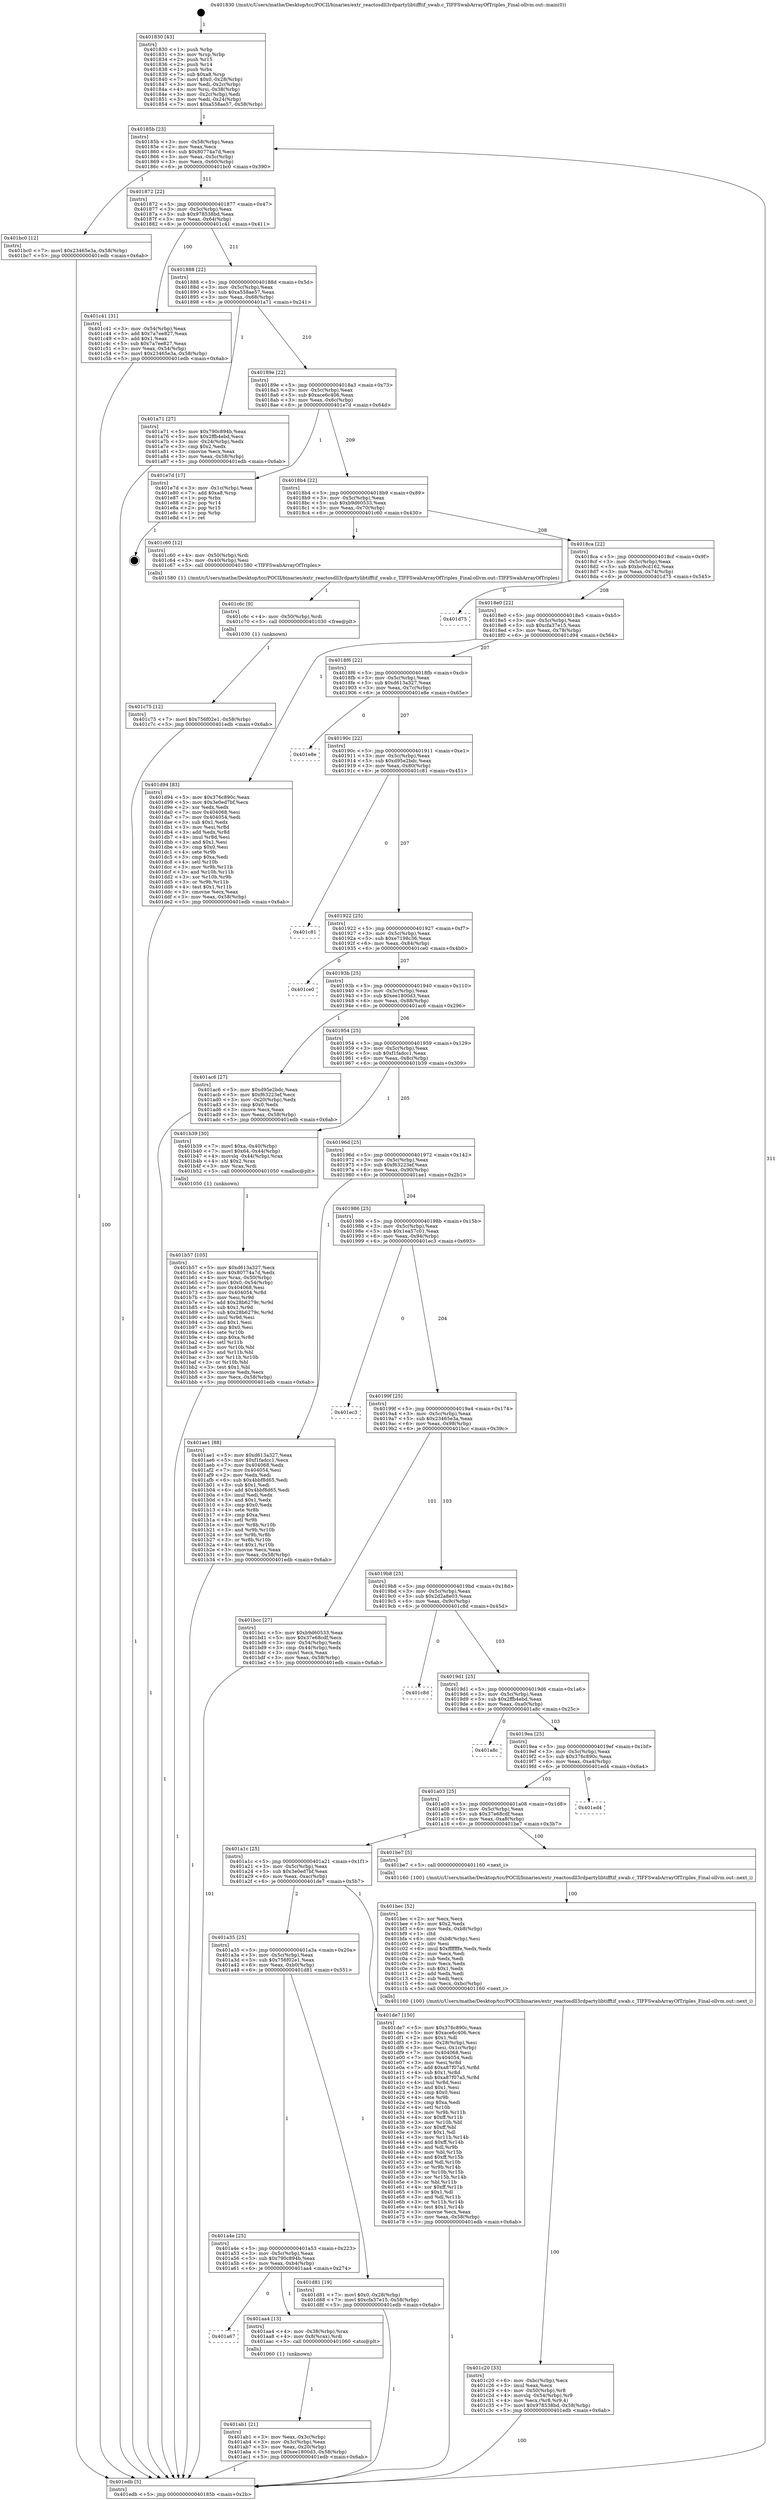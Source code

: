 digraph "0x401830" {
  label = "0x401830 (/mnt/c/Users/mathe/Desktop/tcc/POCII/binaries/extr_reactosdll3rdpartylibtifftif_swab.c_TIFFSwabArrayOfTriples_Final-ollvm.out::main(0))"
  labelloc = "t"
  node[shape=record]

  Entry [label="",width=0.3,height=0.3,shape=circle,fillcolor=black,style=filled]
  "0x40185b" [label="{
     0x40185b [23]\l
     | [instrs]\l
     &nbsp;&nbsp;0x40185b \<+3\>: mov -0x58(%rbp),%eax\l
     &nbsp;&nbsp;0x40185e \<+2\>: mov %eax,%ecx\l
     &nbsp;&nbsp;0x401860 \<+6\>: sub $0x80774a7d,%ecx\l
     &nbsp;&nbsp;0x401866 \<+3\>: mov %eax,-0x5c(%rbp)\l
     &nbsp;&nbsp;0x401869 \<+3\>: mov %ecx,-0x60(%rbp)\l
     &nbsp;&nbsp;0x40186c \<+6\>: je 0000000000401bc0 \<main+0x390\>\l
  }"]
  "0x401bc0" [label="{
     0x401bc0 [12]\l
     | [instrs]\l
     &nbsp;&nbsp;0x401bc0 \<+7\>: movl $0x23465e3a,-0x58(%rbp)\l
     &nbsp;&nbsp;0x401bc7 \<+5\>: jmp 0000000000401edb \<main+0x6ab\>\l
  }"]
  "0x401872" [label="{
     0x401872 [22]\l
     | [instrs]\l
     &nbsp;&nbsp;0x401872 \<+5\>: jmp 0000000000401877 \<main+0x47\>\l
     &nbsp;&nbsp;0x401877 \<+3\>: mov -0x5c(%rbp),%eax\l
     &nbsp;&nbsp;0x40187a \<+5\>: sub $0x978538bd,%eax\l
     &nbsp;&nbsp;0x40187f \<+3\>: mov %eax,-0x64(%rbp)\l
     &nbsp;&nbsp;0x401882 \<+6\>: je 0000000000401c41 \<main+0x411\>\l
  }"]
  Exit [label="",width=0.3,height=0.3,shape=circle,fillcolor=black,style=filled,peripheries=2]
  "0x401c41" [label="{
     0x401c41 [31]\l
     | [instrs]\l
     &nbsp;&nbsp;0x401c41 \<+3\>: mov -0x54(%rbp),%eax\l
     &nbsp;&nbsp;0x401c44 \<+5\>: add $0x7a7ee827,%eax\l
     &nbsp;&nbsp;0x401c49 \<+3\>: add $0x1,%eax\l
     &nbsp;&nbsp;0x401c4c \<+5\>: sub $0x7a7ee827,%eax\l
     &nbsp;&nbsp;0x401c51 \<+3\>: mov %eax,-0x54(%rbp)\l
     &nbsp;&nbsp;0x401c54 \<+7\>: movl $0x23465e3a,-0x58(%rbp)\l
     &nbsp;&nbsp;0x401c5b \<+5\>: jmp 0000000000401edb \<main+0x6ab\>\l
  }"]
  "0x401888" [label="{
     0x401888 [22]\l
     | [instrs]\l
     &nbsp;&nbsp;0x401888 \<+5\>: jmp 000000000040188d \<main+0x5d\>\l
     &nbsp;&nbsp;0x40188d \<+3\>: mov -0x5c(%rbp),%eax\l
     &nbsp;&nbsp;0x401890 \<+5\>: sub $0xa558ae57,%eax\l
     &nbsp;&nbsp;0x401895 \<+3\>: mov %eax,-0x68(%rbp)\l
     &nbsp;&nbsp;0x401898 \<+6\>: je 0000000000401a71 \<main+0x241\>\l
  }"]
  "0x401c75" [label="{
     0x401c75 [12]\l
     | [instrs]\l
     &nbsp;&nbsp;0x401c75 \<+7\>: movl $0x756f02e1,-0x58(%rbp)\l
     &nbsp;&nbsp;0x401c7c \<+5\>: jmp 0000000000401edb \<main+0x6ab\>\l
  }"]
  "0x401a71" [label="{
     0x401a71 [27]\l
     | [instrs]\l
     &nbsp;&nbsp;0x401a71 \<+5\>: mov $0x790c894b,%eax\l
     &nbsp;&nbsp;0x401a76 \<+5\>: mov $0x2ffb4ebd,%ecx\l
     &nbsp;&nbsp;0x401a7b \<+3\>: mov -0x24(%rbp),%edx\l
     &nbsp;&nbsp;0x401a7e \<+3\>: cmp $0x2,%edx\l
     &nbsp;&nbsp;0x401a81 \<+3\>: cmovne %ecx,%eax\l
     &nbsp;&nbsp;0x401a84 \<+3\>: mov %eax,-0x58(%rbp)\l
     &nbsp;&nbsp;0x401a87 \<+5\>: jmp 0000000000401edb \<main+0x6ab\>\l
  }"]
  "0x40189e" [label="{
     0x40189e [22]\l
     | [instrs]\l
     &nbsp;&nbsp;0x40189e \<+5\>: jmp 00000000004018a3 \<main+0x73\>\l
     &nbsp;&nbsp;0x4018a3 \<+3\>: mov -0x5c(%rbp),%eax\l
     &nbsp;&nbsp;0x4018a6 \<+5\>: sub $0xace6c406,%eax\l
     &nbsp;&nbsp;0x4018ab \<+3\>: mov %eax,-0x6c(%rbp)\l
     &nbsp;&nbsp;0x4018ae \<+6\>: je 0000000000401e7d \<main+0x64d\>\l
  }"]
  "0x401edb" [label="{
     0x401edb [5]\l
     | [instrs]\l
     &nbsp;&nbsp;0x401edb \<+5\>: jmp 000000000040185b \<main+0x2b\>\l
  }"]
  "0x401830" [label="{
     0x401830 [43]\l
     | [instrs]\l
     &nbsp;&nbsp;0x401830 \<+1\>: push %rbp\l
     &nbsp;&nbsp;0x401831 \<+3\>: mov %rsp,%rbp\l
     &nbsp;&nbsp;0x401834 \<+2\>: push %r15\l
     &nbsp;&nbsp;0x401836 \<+2\>: push %r14\l
     &nbsp;&nbsp;0x401838 \<+1\>: push %rbx\l
     &nbsp;&nbsp;0x401839 \<+7\>: sub $0xa8,%rsp\l
     &nbsp;&nbsp;0x401840 \<+7\>: movl $0x0,-0x28(%rbp)\l
     &nbsp;&nbsp;0x401847 \<+3\>: mov %edi,-0x2c(%rbp)\l
     &nbsp;&nbsp;0x40184a \<+4\>: mov %rsi,-0x38(%rbp)\l
     &nbsp;&nbsp;0x40184e \<+3\>: mov -0x2c(%rbp),%edi\l
     &nbsp;&nbsp;0x401851 \<+3\>: mov %edi,-0x24(%rbp)\l
     &nbsp;&nbsp;0x401854 \<+7\>: movl $0xa558ae57,-0x58(%rbp)\l
  }"]
  "0x401c6c" [label="{
     0x401c6c [9]\l
     | [instrs]\l
     &nbsp;&nbsp;0x401c6c \<+4\>: mov -0x50(%rbp),%rdi\l
     &nbsp;&nbsp;0x401c70 \<+5\>: call 0000000000401030 \<free@plt\>\l
     | [calls]\l
     &nbsp;&nbsp;0x401030 \{1\} (unknown)\l
  }"]
  "0x401e7d" [label="{
     0x401e7d [17]\l
     | [instrs]\l
     &nbsp;&nbsp;0x401e7d \<+3\>: mov -0x1c(%rbp),%eax\l
     &nbsp;&nbsp;0x401e80 \<+7\>: add $0xa8,%rsp\l
     &nbsp;&nbsp;0x401e87 \<+1\>: pop %rbx\l
     &nbsp;&nbsp;0x401e88 \<+2\>: pop %r14\l
     &nbsp;&nbsp;0x401e8a \<+2\>: pop %r15\l
     &nbsp;&nbsp;0x401e8c \<+1\>: pop %rbp\l
     &nbsp;&nbsp;0x401e8d \<+1\>: ret\l
  }"]
  "0x4018b4" [label="{
     0x4018b4 [22]\l
     | [instrs]\l
     &nbsp;&nbsp;0x4018b4 \<+5\>: jmp 00000000004018b9 \<main+0x89\>\l
     &nbsp;&nbsp;0x4018b9 \<+3\>: mov -0x5c(%rbp),%eax\l
     &nbsp;&nbsp;0x4018bc \<+5\>: sub $0xb9d60533,%eax\l
     &nbsp;&nbsp;0x4018c1 \<+3\>: mov %eax,-0x70(%rbp)\l
     &nbsp;&nbsp;0x4018c4 \<+6\>: je 0000000000401c60 \<main+0x430\>\l
  }"]
  "0x401c20" [label="{
     0x401c20 [33]\l
     | [instrs]\l
     &nbsp;&nbsp;0x401c20 \<+6\>: mov -0xbc(%rbp),%ecx\l
     &nbsp;&nbsp;0x401c26 \<+3\>: imul %eax,%ecx\l
     &nbsp;&nbsp;0x401c29 \<+4\>: mov -0x50(%rbp),%r8\l
     &nbsp;&nbsp;0x401c2d \<+4\>: movslq -0x54(%rbp),%r9\l
     &nbsp;&nbsp;0x401c31 \<+4\>: mov %ecx,(%r8,%r9,4)\l
     &nbsp;&nbsp;0x401c35 \<+7\>: movl $0x978538bd,-0x58(%rbp)\l
     &nbsp;&nbsp;0x401c3c \<+5\>: jmp 0000000000401edb \<main+0x6ab\>\l
  }"]
  "0x401c60" [label="{
     0x401c60 [12]\l
     | [instrs]\l
     &nbsp;&nbsp;0x401c60 \<+4\>: mov -0x50(%rbp),%rdi\l
     &nbsp;&nbsp;0x401c64 \<+3\>: mov -0x40(%rbp),%esi\l
     &nbsp;&nbsp;0x401c67 \<+5\>: call 0000000000401580 \<TIFFSwabArrayOfTriples\>\l
     | [calls]\l
     &nbsp;&nbsp;0x401580 \{1\} (/mnt/c/Users/mathe/Desktop/tcc/POCII/binaries/extr_reactosdll3rdpartylibtifftif_swab.c_TIFFSwabArrayOfTriples_Final-ollvm.out::TIFFSwabArrayOfTriples)\l
  }"]
  "0x4018ca" [label="{
     0x4018ca [22]\l
     | [instrs]\l
     &nbsp;&nbsp;0x4018ca \<+5\>: jmp 00000000004018cf \<main+0x9f\>\l
     &nbsp;&nbsp;0x4018cf \<+3\>: mov -0x5c(%rbp),%eax\l
     &nbsp;&nbsp;0x4018d2 \<+5\>: sub $0xbc9cd162,%eax\l
     &nbsp;&nbsp;0x4018d7 \<+3\>: mov %eax,-0x74(%rbp)\l
     &nbsp;&nbsp;0x4018da \<+6\>: je 0000000000401d75 \<main+0x545\>\l
  }"]
  "0x401bec" [label="{
     0x401bec [52]\l
     | [instrs]\l
     &nbsp;&nbsp;0x401bec \<+2\>: xor %ecx,%ecx\l
     &nbsp;&nbsp;0x401bee \<+5\>: mov $0x2,%edx\l
     &nbsp;&nbsp;0x401bf3 \<+6\>: mov %edx,-0xb8(%rbp)\l
     &nbsp;&nbsp;0x401bf9 \<+1\>: cltd\l
     &nbsp;&nbsp;0x401bfa \<+6\>: mov -0xb8(%rbp),%esi\l
     &nbsp;&nbsp;0x401c00 \<+2\>: idiv %esi\l
     &nbsp;&nbsp;0x401c02 \<+6\>: imul $0xfffffffe,%edx,%edx\l
     &nbsp;&nbsp;0x401c08 \<+2\>: mov %ecx,%edi\l
     &nbsp;&nbsp;0x401c0a \<+2\>: sub %edx,%edi\l
     &nbsp;&nbsp;0x401c0c \<+2\>: mov %ecx,%edx\l
     &nbsp;&nbsp;0x401c0e \<+3\>: sub $0x1,%edx\l
     &nbsp;&nbsp;0x401c11 \<+2\>: add %edx,%edi\l
     &nbsp;&nbsp;0x401c13 \<+2\>: sub %edi,%ecx\l
     &nbsp;&nbsp;0x401c15 \<+6\>: mov %ecx,-0xbc(%rbp)\l
     &nbsp;&nbsp;0x401c1b \<+5\>: call 0000000000401160 \<next_i\>\l
     | [calls]\l
     &nbsp;&nbsp;0x401160 \{100\} (/mnt/c/Users/mathe/Desktop/tcc/POCII/binaries/extr_reactosdll3rdpartylibtifftif_swab.c_TIFFSwabArrayOfTriples_Final-ollvm.out::next_i)\l
  }"]
  "0x401d75" [label="{
     0x401d75\l
  }", style=dashed]
  "0x4018e0" [label="{
     0x4018e0 [22]\l
     | [instrs]\l
     &nbsp;&nbsp;0x4018e0 \<+5\>: jmp 00000000004018e5 \<main+0xb5\>\l
     &nbsp;&nbsp;0x4018e5 \<+3\>: mov -0x5c(%rbp),%eax\l
     &nbsp;&nbsp;0x4018e8 \<+5\>: sub $0xcfa37e15,%eax\l
     &nbsp;&nbsp;0x4018ed \<+3\>: mov %eax,-0x78(%rbp)\l
     &nbsp;&nbsp;0x4018f0 \<+6\>: je 0000000000401d94 \<main+0x564\>\l
  }"]
  "0x401b57" [label="{
     0x401b57 [105]\l
     | [instrs]\l
     &nbsp;&nbsp;0x401b57 \<+5\>: mov $0xd613a327,%ecx\l
     &nbsp;&nbsp;0x401b5c \<+5\>: mov $0x80774a7d,%edx\l
     &nbsp;&nbsp;0x401b61 \<+4\>: mov %rax,-0x50(%rbp)\l
     &nbsp;&nbsp;0x401b65 \<+7\>: movl $0x0,-0x54(%rbp)\l
     &nbsp;&nbsp;0x401b6c \<+7\>: mov 0x404068,%esi\l
     &nbsp;&nbsp;0x401b73 \<+8\>: mov 0x404054,%r8d\l
     &nbsp;&nbsp;0x401b7b \<+3\>: mov %esi,%r9d\l
     &nbsp;&nbsp;0x401b7e \<+7\>: add $0x28b6279c,%r9d\l
     &nbsp;&nbsp;0x401b85 \<+4\>: sub $0x1,%r9d\l
     &nbsp;&nbsp;0x401b89 \<+7\>: sub $0x28b6279c,%r9d\l
     &nbsp;&nbsp;0x401b90 \<+4\>: imul %r9d,%esi\l
     &nbsp;&nbsp;0x401b94 \<+3\>: and $0x1,%esi\l
     &nbsp;&nbsp;0x401b97 \<+3\>: cmp $0x0,%esi\l
     &nbsp;&nbsp;0x401b9a \<+4\>: sete %r10b\l
     &nbsp;&nbsp;0x401b9e \<+4\>: cmp $0xa,%r8d\l
     &nbsp;&nbsp;0x401ba2 \<+4\>: setl %r11b\l
     &nbsp;&nbsp;0x401ba6 \<+3\>: mov %r10b,%bl\l
     &nbsp;&nbsp;0x401ba9 \<+3\>: and %r11b,%bl\l
     &nbsp;&nbsp;0x401bac \<+3\>: xor %r11b,%r10b\l
     &nbsp;&nbsp;0x401baf \<+3\>: or %r10b,%bl\l
     &nbsp;&nbsp;0x401bb2 \<+3\>: test $0x1,%bl\l
     &nbsp;&nbsp;0x401bb5 \<+3\>: cmovne %edx,%ecx\l
     &nbsp;&nbsp;0x401bb8 \<+3\>: mov %ecx,-0x58(%rbp)\l
     &nbsp;&nbsp;0x401bbb \<+5\>: jmp 0000000000401edb \<main+0x6ab\>\l
  }"]
  "0x401d94" [label="{
     0x401d94 [83]\l
     | [instrs]\l
     &nbsp;&nbsp;0x401d94 \<+5\>: mov $0x376c890c,%eax\l
     &nbsp;&nbsp;0x401d99 \<+5\>: mov $0x3e0ed7bf,%ecx\l
     &nbsp;&nbsp;0x401d9e \<+2\>: xor %edx,%edx\l
     &nbsp;&nbsp;0x401da0 \<+7\>: mov 0x404068,%esi\l
     &nbsp;&nbsp;0x401da7 \<+7\>: mov 0x404054,%edi\l
     &nbsp;&nbsp;0x401dae \<+3\>: sub $0x1,%edx\l
     &nbsp;&nbsp;0x401db1 \<+3\>: mov %esi,%r8d\l
     &nbsp;&nbsp;0x401db4 \<+3\>: add %edx,%r8d\l
     &nbsp;&nbsp;0x401db7 \<+4\>: imul %r8d,%esi\l
     &nbsp;&nbsp;0x401dbb \<+3\>: and $0x1,%esi\l
     &nbsp;&nbsp;0x401dbe \<+3\>: cmp $0x0,%esi\l
     &nbsp;&nbsp;0x401dc1 \<+4\>: sete %r9b\l
     &nbsp;&nbsp;0x401dc5 \<+3\>: cmp $0xa,%edi\l
     &nbsp;&nbsp;0x401dc8 \<+4\>: setl %r10b\l
     &nbsp;&nbsp;0x401dcc \<+3\>: mov %r9b,%r11b\l
     &nbsp;&nbsp;0x401dcf \<+3\>: and %r10b,%r11b\l
     &nbsp;&nbsp;0x401dd2 \<+3\>: xor %r10b,%r9b\l
     &nbsp;&nbsp;0x401dd5 \<+3\>: or %r9b,%r11b\l
     &nbsp;&nbsp;0x401dd8 \<+4\>: test $0x1,%r11b\l
     &nbsp;&nbsp;0x401ddc \<+3\>: cmovne %ecx,%eax\l
     &nbsp;&nbsp;0x401ddf \<+3\>: mov %eax,-0x58(%rbp)\l
     &nbsp;&nbsp;0x401de2 \<+5\>: jmp 0000000000401edb \<main+0x6ab\>\l
  }"]
  "0x4018f6" [label="{
     0x4018f6 [22]\l
     | [instrs]\l
     &nbsp;&nbsp;0x4018f6 \<+5\>: jmp 00000000004018fb \<main+0xcb\>\l
     &nbsp;&nbsp;0x4018fb \<+3\>: mov -0x5c(%rbp),%eax\l
     &nbsp;&nbsp;0x4018fe \<+5\>: sub $0xd613a327,%eax\l
     &nbsp;&nbsp;0x401903 \<+3\>: mov %eax,-0x7c(%rbp)\l
     &nbsp;&nbsp;0x401906 \<+6\>: je 0000000000401e8e \<main+0x65e\>\l
  }"]
  "0x401ab1" [label="{
     0x401ab1 [21]\l
     | [instrs]\l
     &nbsp;&nbsp;0x401ab1 \<+3\>: mov %eax,-0x3c(%rbp)\l
     &nbsp;&nbsp;0x401ab4 \<+3\>: mov -0x3c(%rbp),%eax\l
     &nbsp;&nbsp;0x401ab7 \<+3\>: mov %eax,-0x20(%rbp)\l
     &nbsp;&nbsp;0x401aba \<+7\>: movl $0xee1800d3,-0x58(%rbp)\l
     &nbsp;&nbsp;0x401ac1 \<+5\>: jmp 0000000000401edb \<main+0x6ab\>\l
  }"]
  "0x401e8e" [label="{
     0x401e8e\l
  }", style=dashed]
  "0x40190c" [label="{
     0x40190c [22]\l
     | [instrs]\l
     &nbsp;&nbsp;0x40190c \<+5\>: jmp 0000000000401911 \<main+0xe1\>\l
     &nbsp;&nbsp;0x401911 \<+3\>: mov -0x5c(%rbp),%eax\l
     &nbsp;&nbsp;0x401914 \<+5\>: sub $0xd95e2bdc,%eax\l
     &nbsp;&nbsp;0x401919 \<+3\>: mov %eax,-0x80(%rbp)\l
     &nbsp;&nbsp;0x40191c \<+6\>: je 0000000000401c81 \<main+0x451\>\l
  }"]
  "0x401a67" [label="{
     0x401a67\l
  }", style=dashed]
  "0x401c81" [label="{
     0x401c81\l
  }", style=dashed]
  "0x401922" [label="{
     0x401922 [25]\l
     | [instrs]\l
     &nbsp;&nbsp;0x401922 \<+5\>: jmp 0000000000401927 \<main+0xf7\>\l
     &nbsp;&nbsp;0x401927 \<+3\>: mov -0x5c(%rbp),%eax\l
     &nbsp;&nbsp;0x40192a \<+5\>: sub $0xe7198c36,%eax\l
     &nbsp;&nbsp;0x40192f \<+6\>: mov %eax,-0x84(%rbp)\l
     &nbsp;&nbsp;0x401935 \<+6\>: je 0000000000401ce0 \<main+0x4b0\>\l
  }"]
  "0x401aa4" [label="{
     0x401aa4 [13]\l
     | [instrs]\l
     &nbsp;&nbsp;0x401aa4 \<+4\>: mov -0x38(%rbp),%rax\l
     &nbsp;&nbsp;0x401aa8 \<+4\>: mov 0x8(%rax),%rdi\l
     &nbsp;&nbsp;0x401aac \<+5\>: call 0000000000401060 \<atoi@plt\>\l
     | [calls]\l
     &nbsp;&nbsp;0x401060 \{1\} (unknown)\l
  }"]
  "0x401ce0" [label="{
     0x401ce0\l
  }", style=dashed]
  "0x40193b" [label="{
     0x40193b [25]\l
     | [instrs]\l
     &nbsp;&nbsp;0x40193b \<+5\>: jmp 0000000000401940 \<main+0x110\>\l
     &nbsp;&nbsp;0x401940 \<+3\>: mov -0x5c(%rbp),%eax\l
     &nbsp;&nbsp;0x401943 \<+5\>: sub $0xee1800d3,%eax\l
     &nbsp;&nbsp;0x401948 \<+6\>: mov %eax,-0x88(%rbp)\l
     &nbsp;&nbsp;0x40194e \<+6\>: je 0000000000401ac6 \<main+0x296\>\l
  }"]
  "0x401a4e" [label="{
     0x401a4e [25]\l
     | [instrs]\l
     &nbsp;&nbsp;0x401a4e \<+5\>: jmp 0000000000401a53 \<main+0x223\>\l
     &nbsp;&nbsp;0x401a53 \<+3\>: mov -0x5c(%rbp),%eax\l
     &nbsp;&nbsp;0x401a56 \<+5\>: sub $0x790c894b,%eax\l
     &nbsp;&nbsp;0x401a5b \<+6\>: mov %eax,-0xb4(%rbp)\l
     &nbsp;&nbsp;0x401a61 \<+6\>: je 0000000000401aa4 \<main+0x274\>\l
  }"]
  "0x401ac6" [label="{
     0x401ac6 [27]\l
     | [instrs]\l
     &nbsp;&nbsp;0x401ac6 \<+5\>: mov $0xd95e2bdc,%eax\l
     &nbsp;&nbsp;0x401acb \<+5\>: mov $0xf63223ef,%ecx\l
     &nbsp;&nbsp;0x401ad0 \<+3\>: mov -0x20(%rbp),%edx\l
     &nbsp;&nbsp;0x401ad3 \<+3\>: cmp $0x0,%edx\l
     &nbsp;&nbsp;0x401ad6 \<+3\>: cmove %ecx,%eax\l
     &nbsp;&nbsp;0x401ad9 \<+3\>: mov %eax,-0x58(%rbp)\l
     &nbsp;&nbsp;0x401adc \<+5\>: jmp 0000000000401edb \<main+0x6ab\>\l
  }"]
  "0x401954" [label="{
     0x401954 [25]\l
     | [instrs]\l
     &nbsp;&nbsp;0x401954 \<+5\>: jmp 0000000000401959 \<main+0x129\>\l
     &nbsp;&nbsp;0x401959 \<+3\>: mov -0x5c(%rbp),%eax\l
     &nbsp;&nbsp;0x40195c \<+5\>: sub $0xf1fadcc1,%eax\l
     &nbsp;&nbsp;0x401961 \<+6\>: mov %eax,-0x8c(%rbp)\l
     &nbsp;&nbsp;0x401967 \<+6\>: je 0000000000401b39 \<main+0x309\>\l
  }"]
  "0x401d81" [label="{
     0x401d81 [19]\l
     | [instrs]\l
     &nbsp;&nbsp;0x401d81 \<+7\>: movl $0x0,-0x28(%rbp)\l
     &nbsp;&nbsp;0x401d88 \<+7\>: movl $0xcfa37e15,-0x58(%rbp)\l
     &nbsp;&nbsp;0x401d8f \<+5\>: jmp 0000000000401edb \<main+0x6ab\>\l
  }"]
  "0x401b39" [label="{
     0x401b39 [30]\l
     | [instrs]\l
     &nbsp;&nbsp;0x401b39 \<+7\>: movl $0xa,-0x40(%rbp)\l
     &nbsp;&nbsp;0x401b40 \<+7\>: movl $0x64,-0x44(%rbp)\l
     &nbsp;&nbsp;0x401b47 \<+4\>: movslq -0x44(%rbp),%rax\l
     &nbsp;&nbsp;0x401b4b \<+4\>: shl $0x2,%rax\l
     &nbsp;&nbsp;0x401b4f \<+3\>: mov %rax,%rdi\l
     &nbsp;&nbsp;0x401b52 \<+5\>: call 0000000000401050 \<malloc@plt\>\l
     | [calls]\l
     &nbsp;&nbsp;0x401050 \{1\} (unknown)\l
  }"]
  "0x40196d" [label="{
     0x40196d [25]\l
     | [instrs]\l
     &nbsp;&nbsp;0x40196d \<+5\>: jmp 0000000000401972 \<main+0x142\>\l
     &nbsp;&nbsp;0x401972 \<+3\>: mov -0x5c(%rbp),%eax\l
     &nbsp;&nbsp;0x401975 \<+5\>: sub $0xf63223ef,%eax\l
     &nbsp;&nbsp;0x40197a \<+6\>: mov %eax,-0x90(%rbp)\l
     &nbsp;&nbsp;0x401980 \<+6\>: je 0000000000401ae1 \<main+0x2b1\>\l
  }"]
  "0x401a35" [label="{
     0x401a35 [25]\l
     | [instrs]\l
     &nbsp;&nbsp;0x401a35 \<+5\>: jmp 0000000000401a3a \<main+0x20a\>\l
     &nbsp;&nbsp;0x401a3a \<+3\>: mov -0x5c(%rbp),%eax\l
     &nbsp;&nbsp;0x401a3d \<+5\>: sub $0x756f02e1,%eax\l
     &nbsp;&nbsp;0x401a42 \<+6\>: mov %eax,-0xb0(%rbp)\l
     &nbsp;&nbsp;0x401a48 \<+6\>: je 0000000000401d81 \<main+0x551\>\l
  }"]
  "0x401ae1" [label="{
     0x401ae1 [88]\l
     | [instrs]\l
     &nbsp;&nbsp;0x401ae1 \<+5\>: mov $0xd613a327,%eax\l
     &nbsp;&nbsp;0x401ae6 \<+5\>: mov $0xf1fadcc1,%ecx\l
     &nbsp;&nbsp;0x401aeb \<+7\>: mov 0x404068,%edx\l
     &nbsp;&nbsp;0x401af2 \<+7\>: mov 0x404054,%esi\l
     &nbsp;&nbsp;0x401af9 \<+2\>: mov %edx,%edi\l
     &nbsp;&nbsp;0x401afb \<+6\>: sub $0x4bbf8d65,%edi\l
     &nbsp;&nbsp;0x401b01 \<+3\>: sub $0x1,%edi\l
     &nbsp;&nbsp;0x401b04 \<+6\>: add $0x4bbf8d65,%edi\l
     &nbsp;&nbsp;0x401b0a \<+3\>: imul %edi,%edx\l
     &nbsp;&nbsp;0x401b0d \<+3\>: and $0x1,%edx\l
     &nbsp;&nbsp;0x401b10 \<+3\>: cmp $0x0,%edx\l
     &nbsp;&nbsp;0x401b13 \<+4\>: sete %r8b\l
     &nbsp;&nbsp;0x401b17 \<+3\>: cmp $0xa,%esi\l
     &nbsp;&nbsp;0x401b1a \<+4\>: setl %r9b\l
     &nbsp;&nbsp;0x401b1e \<+3\>: mov %r8b,%r10b\l
     &nbsp;&nbsp;0x401b21 \<+3\>: and %r9b,%r10b\l
     &nbsp;&nbsp;0x401b24 \<+3\>: xor %r9b,%r8b\l
     &nbsp;&nbsp;0x401b27 \<+3\>: or %r8b,%r10b\l
     &nbsp;&nbsp;0x401b2a \<+4\>: test $0x1,%r10b\l
     &nbsp;&nbsp;0x401b2e \<+3\>: cmovne %ecx,%eax\l
     &nbsp;&nbsp;0x401b31 \<+3\>: mov %eax,-0x58(%rbp)\l
     &nbsp;&nbsp;0x401b34 \<+5\>: jmp 0000000000401edb \<main+0x6ab\>\l
  }"]
  "0x401986" [label="{
     0x401986 [25]\l
     | [instrs]\l
     &nbsp;&nbsp;0x401986 \<+5\>: jmp 000000000040198b \<main+0x15b\>\l
     &nbsp;&nbsp;0x40198b \<+3\>: mov -0x5c(%rbp),%eax\l
     &nbsp;&nbsp;0x40198e \<+5\>: sub $0x1ea57c01,%eax\l
     &nbsp;&nbsp;0x401993 \<+6\>: mov %eax,-0x94(%rbp)\l
     &nbsp;&nbsp;0x401999 \<+6\>: je 0000000000401ec3 \<main+0x693\>\l
  }"]
  "0x401de7" [label="{
     0x401de7 [150]\l
     | [instrs]\l
     &nbsp;&nbsp;0x401de7 \<+5\>: mov $0x376c890c,%eax\l
     &nbsp;&nbsp;0x401dec \<+5\>: mov $0xace6c406,%ecx\l
     &nbsp;&nbsp;0x401df1 \<+2\>: mov $0x1,%dl\l
     &nbsp;&nbsp;0x401df3 \<+3\>: mov -0x28(%rbp),%esi\l
     &nbsp;&nbsp;0x401df6 \<+3\>: mov %esi,-0x1c(%rbp)\l
     &nbsp;&nbsp;0x401df9 \<+7\>: mov 0x404068,%esi\l
     &nbsp;&nbsp;0x401e00 \<+7\>: mov 0x404054,%edi\l
     &nbsp;&nbsp;0x401e07 \<+3\>: mov %esi,%r8d\l
     &nbsp;&nbsp;0x401e0a \<+7\>: add $0xa87f07a5,%r8d\l
     &nbsp;&nbsp;0x401e11 \<+4\>: sub $0x1,%r8d\l
     &nbsp;&nbsp;0x401e15 \<+7\>: sub $0xa87f07a5,%r8d\l
     &nbsp;&nbsp;0x401e1c \<+4\>: imul %r8d,%esi\l
     &nbsp;&nbsp;0x401e20 \<+3\>: and $0x1,%esi\l
     &nbsp;&nbsp;0x401e23 \<+3\>: cmp $0x0,%esi\l
     &nbsp;&nbsp;0x401e26 \<+4\>: sete %r9b\l
     &nbsp;&nbsp;0x401e2a \<+3\>: cmp $0xa,%edi\l
     &nbsp;&nbsp;0x401e2d \<+4\>: setl %r10b\l
     &nbsp;&nbsp;0x401e31 \<+3\>: mov %r9b,%r11b\l
     &nbsp;&nbsp;0x401e34 \<+4\>: xor $0xff,%r11b\l
     &nbsp;&nbsp;0x401e38 \<+3\>: mov %r10b,%bl\l
     &nbsp;&nbsp;0x401e3b \<+3\>: xor $0xff,%bl\l
     &nbsp;&nbsp;0x401e3e \<+3\>: xor $0x1,%dl\l
     &nbsp;&nbsp;0x401e41 \<+3\>: mov %r11b,%r14b\l
     &nbsp;&nbsp;0x401e44 \<+4\>: and $0xff,%r14b\l
     &nbsp;&nbsp;0x401e48 \<+3\>: and %dl,%r9b\l
     &nbsp;&nbsp;0x401e4b \<+3\>: mov %bl,%r15b\l
     &nbsp;&nbsp;0x401e4e \<+4\>: and $0xff,%r15b\l
     &nbsp;&nbsp;0x401e52 \<+3\>: and %dl,%r10b\l
     &nbsp;&nbsp;0x401e55 \<+3\>: or %r9b,%r14b\l
     &nbsp;&nbsp;0x401e58 \<+3\>: or %r10b,%r15b\l
     &nbsp;&nbsp;0x401e5b \<+3\>: xor %r15b,%r14b\l
     &nbsp;&nbsp;0x401e5e \<+3\>: or %bl,%r11b\l
     &nbsp;&nbsp;0x401e61 \<+4\>: xor $0xff,%r11b\l
     &nbsp;&nbsp;0x401e65 \<+3\>: or $0x1,%dl\l
     &nbsp;&nbsp;0x401e68 \<+3\>: and %dl,%r11b\l
     &nbsp;&nbsp;0x401e6b \<+3\>: or %r11b,%r14b\l
     &nbsp;&nbsp;0x401e6e \<+4\>: test $0x1,%r14b\l
     &nbsp;&nbsp;0x401e72 \<+3\>: cmovne %ecx,%eax\l
     &nbsp;&nbsp;0x401e75 \<+3\>: mov %eax,-0x58(%rbp)\l
     &nbsp;&nbsp;0x401e78 \<+5\>: jmp 0000000000401edb \<main+0x6ab\>\l
  }"]
  "0x401ec3" [label="{
     0x401ec3\l
  }", style=dashed]
  "0x40199f" [label="{
     0x40199f [25]\l
     | [instrs]\l
     &nbsp;&nbsp;0x40199f \<+5\>: jmp 00000000004019a4 \<main+0x174\>\l
     &nbsp;&nbsp;0x4019a4 \<+3\>: mov -0x5c(%rbp),%eax\l
     &nbsp;&nbsp;0x4019a7 \<+5\>: sub $0x23465e3a,%eax\l
     &nbsp;&nbsp;0x4019ac \<+6\>: mov %eax,-0x98(%rbp)\l
     &nbsp;&nbsp;0x4019b2 \<+6\>: je 0000000000401bcc \<main+0x39c\>\l
  }"]
  "0x401a1c" [label="{
     0x401a1c [25]\l
     | [instrs]\l
     &nbsp;&nbsp;0x401a1c \<+5\>: jmp 0000000000401a21 \<main+0x1f1\>\l
     &nbsp;&nbsp;0x401a21 \<+3\>: mov -0x5c(%rbp),%eax\l
     &nbsp;&nbsp;0x401a24 \<+5\>: sub $0x3e0ed7bf,%eax\l
     &nbsp;&nbsp;0x401a29 \<+6\>: mov %eax,-0xac(%rbp)\l
     &nbsp;&nbsp;0x401a2f \<+6\>: je 0000000000401de7 \<main+0x5b7\>\l
  }"]
  "0x401bcc" [label="{
     0x401bcc [27]\l
     | [instrs]\l
     &nbsp;&nbsp;0x401bcc \<+5\>: mov $0xb9d60533,%eax\l
     &nbsp;&nbsp;0x401bd1 \<+5\>: mov $0x37e68cdf,%ecx\l
     &nbsp;&nbsp;0x401bd6 \<+3\>: mov -0x54(%rbp),%edx\l
     &nbsp;&nbsp;0x401bd9 \<+3\>: cmp -0x44(%rbp),%edx\l
     &nbsp;&nbsp;0x401bdc \<+3\>: cmovl %ecx,%eax\l
     &nbsp;&nbsp;0x401bdf \<+3\>: mov %eax,-0x58(%rbp)\l
     &nbsp;&nbsp;0x401be2 \<+5\>: jmp 0000000000401edb \<main+0x6ab\>\l
  }"]
  "0x4019b8" [label="{
     0x4019b8 [25]\l
     | [instrs]\l
     &nbsp;&nbsp;0x4019b8 \<+5\>: jmp 00000000004019bd \<main+0x18d\>\l
     &nbsp;&nbsp;0x4019bd \<+3\>: mov -0x5c(%rbp),%eax\l
     &nbsp;&nbsp;0x4019c0 \<+5\>: sub $0x2d2a8e03,%eax\l
     &nbsp;&nbsp;0x4019c5 \<+6\>: mov %eax,-0x9c(%rbp)\l
     &nbsp;&nbsp;0x4019cb \<+6\>: je 0000000000401c8d \<main+0x45d\>\l
  }"]
  "0x401be7" [label="{
     0x401be7 [5]\l
     | [instrs]\l
     &nbsp;&nbsp;0x401be7 \<+5\>: call 0000000000401160 \<next_i\>\l
     | [calls]\l
     &nbsp;&nbsp;0x401160 \{100\} (/mnt/c/Users/mathe/Desktop/tcc/POCII/binaries/extr_reactosdll3rdpartylibtifftif_swab.c_TIFFSwabArrayOfTriples_Final-ollvm.out::next_i)\l
  }"]
  "0x401c8d" [label="{
     0x401c8d\l
  }", style=dashed]
  "0x4019d1" [label="{
     0x4019d1 [25]\l
     | [instrs]\l
     &nbsp;&nbsp;0x4019d1 \<+5\>: jmp 00000000004019d6 \<main+0x1a6\>\l
     &nbsp;&nbsp;0x4019d6 \<+3\>: mov -0x5c(%rbp),%eax\l
     &nbsp;&nbsp;0x4019d9 \<+5\>: sub $0x2ffb4ebd,%eax\l
     &nbsp;&nbsp;0x4019de \<+6\>: mov %eax,-0xa0(%rbp)\l
     &nbsp;&nbsp;0x4019e4 \<+6\>: je 0000000000401a8c \<main+0x25c\>\l
  }"]
  "0x401a03" [label="{
     0x401a03 [25]\l
     | [instrs]\l
     &nbsp;&nbsp;0x401a03 \<+5\>: jmp 0000000000401a08 \<main+0x1d8\>\l
     &nbsp;&nbsp;0x401a08 \<+3\>: mov -0x5c(%rbp),%eax\l
     &nbsp;&nbsp;0x401a0b \<+5\>: sub $0x37e68cdf,%eax\l
     &nbsp;&nbsp;0x401a10 \<+6\>: mov %eax,-0xa8(%rbp)\l
     &nbsp;&nbsp;0x401a16 \<+6\>: je 0000000000401be7 \<main+0x3b7\>\l
  }"]
  "0x401a8c" [label="{
     0x401a8c\l
  }", style=dashed]
  "0x4019ea" [label="{
     0x4019ea [25]\l
     | [instrs]\l
     &nbsp;&nbsp;0x4019ea \<+5\>: jmp 00000000004019ef \<main+0x1bf\>\l
     &nbsp;&nbsp;0x4019ef \<+3\>: mov -0x5c(%rbp),%eax\l
     &nbsp;&nbsp;0x4019f2 \<+5\>: sub $0x376c890c,%eax\l
     &nbsp;&nbsp;0x4019f7 \<+6\>: mov %eax,-0xa4(%rbp)\l
     &nbsp;&nbsp;0x4019fd \<+6\>: je 0000000000401ed4 \<main+0x6a4\>\l
  }"]
  "0x401ed4" [label="{
     0x401ed4\l
  }", style=dashed]
  Entry -> "0x401830" [label=" 1"]
  "0x40185b" -> "0x401bc0" [label=" 1"]
  "0x40185b" -> "0x401872" [label=" 311"]
  "0x401e7d" -> Exit [label=" 1"]
  "0x401872" -> "0x401c41" [label=" 100"]
  "0x401872" -> "0x401888" [label=" 211"]
  "0x401de7" -> "0x401edb" [label=" 1"]
  "0x401888" -> "0x401a71" [label=" 1"]
  "0x401888" -> "0x40189e" [label=" 210"]
  "0x401a71" -> "0x401edb" [label=" 1"]
  "0x401830" -> "0x40185b" [label=" 1"]
  "0x401edb" -> "0x40185b" [label=" 311"]
  "0x401d94" -> "0x401edb" [label=" 1"]
  "0x40189e" -> "0x401e7d" [label=" 1"]
  "0x40189e" -> "0x4018b4" [label=" 209"]
  "0x401d81" -> "0x401edb" [label=" 1"]
  "0x4018b4" -> "0x401c60" [label=" 1"]
  "0x4018b4" -> "0x4018ca" [label=" 208"]
  "0x401c75" -> "0x401edb" [label=" 1"]
  "0x4018ca" -> "0x401d75" [label=" 0"]
  "0x4018ca" -> "0x4018e0" [label=" 208"]
  "0x401c6c" -> "0x401c75" [label=" 1"]
  "0x4018e0" -> "0x401d94" [label=" 1"]
  "0x4018e0" -> "0x4018f6" [label=" 207"]
  "0x401c60" -> "0x401c6c" [label=" 1"]
  "0x4018f6" -> "0x401e8e" [label=" 0"]
  "0x4018f6" -> "0x40190c" [label=" 207"]
  "0x401c41" -> "0x401edb" [label=" 100"]
  "0x40190c" -> "0x401c81" [label=" 0"]
  "0x40190c" -> "0x401922" [label=" 207"]
  "0x401c20" -> "0x401edb" [label=" 100"]
  "0x401922" -> "0x401ce0" [label=" 0"]
  "0x401922" -> "0x40193b" [label=" 207"]
  "0x401bec" -> "0x401c20" [label=" 100"]
  "0x40193b" -> "0x401ac6" [label=" 1"]
  "0x40193b" -> "0x401954" [label=" 206"]
  "0x401bcc" -> "0x401edb" [label=" 101"]
  "0x401954" -> "0x401b39" [label=" 1"]
  "0x401954" -> "0x40196d" [label=" 205"]
  "0x401bc0" -> "0x401edb" [label=" 1"]
  "0x40196d" -> "0x401ae1" [label=" 1"]
  "0x40196d" -> "0x401986" [label=" 204"]
  "0x401b39" -> "0x401b57" [label=" 1"]
  "0x401986" -> "0x401ec3" [label=" 0"]
  "0x401986" -> "0x40199f" [label=" 204"]
  "0x401ae1" -> "0x401edb" [label=" 1"]
  "0x40199f" -> "0x401bcc" [label=" 101"]
  "0x40199f" -> "0x4019b8" [label=" 103"]
  "0x401ab1" -> "0x401edb" [label=" 1"]
  "0x4019b8" -> "0x401c8d" [label=" 0"]
  "0x4019b8" -> "0x4019d1" [label=" 103"]
  "0x401aa4" -> "0x401ab1" [label=" 1"]
  "0x4019d1" -> "0x401a8c" [label=" 0"]
  "0x4019d1" -> "0x4019ea" [label=" 103"]
  "0x401a4e" -> "0x401aa4" [label=" 1"]
  "0x4019ea" -> "0x401ed4" [label=" 0"]
  "0x4019ea" -> "0x401a03" [label=" 103"]
  "0x401a4e" -> "0x401a67" [label=" 0"]
  "0x401a03" -> "0x401be7" [label=" 100"]
  "0x401a03" -> "0x401a1c" [label=" 3"]
  "0x401ac6" -> "0x401edb" [label=" 1"]
  "0x401a1c" -> "0x401de7" [label=" 1"]
  "0x401a1c" -> "0x401a35" [label=" 2"]
  "0x401b57" -> "0x401edb" [label=" 1"]
  "0x401a35" -> "0x401d81" [label=" 1"]
  "0x401a35" -> "0x401a4e" [label=" 1"]
  "0x401be7" -> "0x401bec" [label=" 100"]
}
